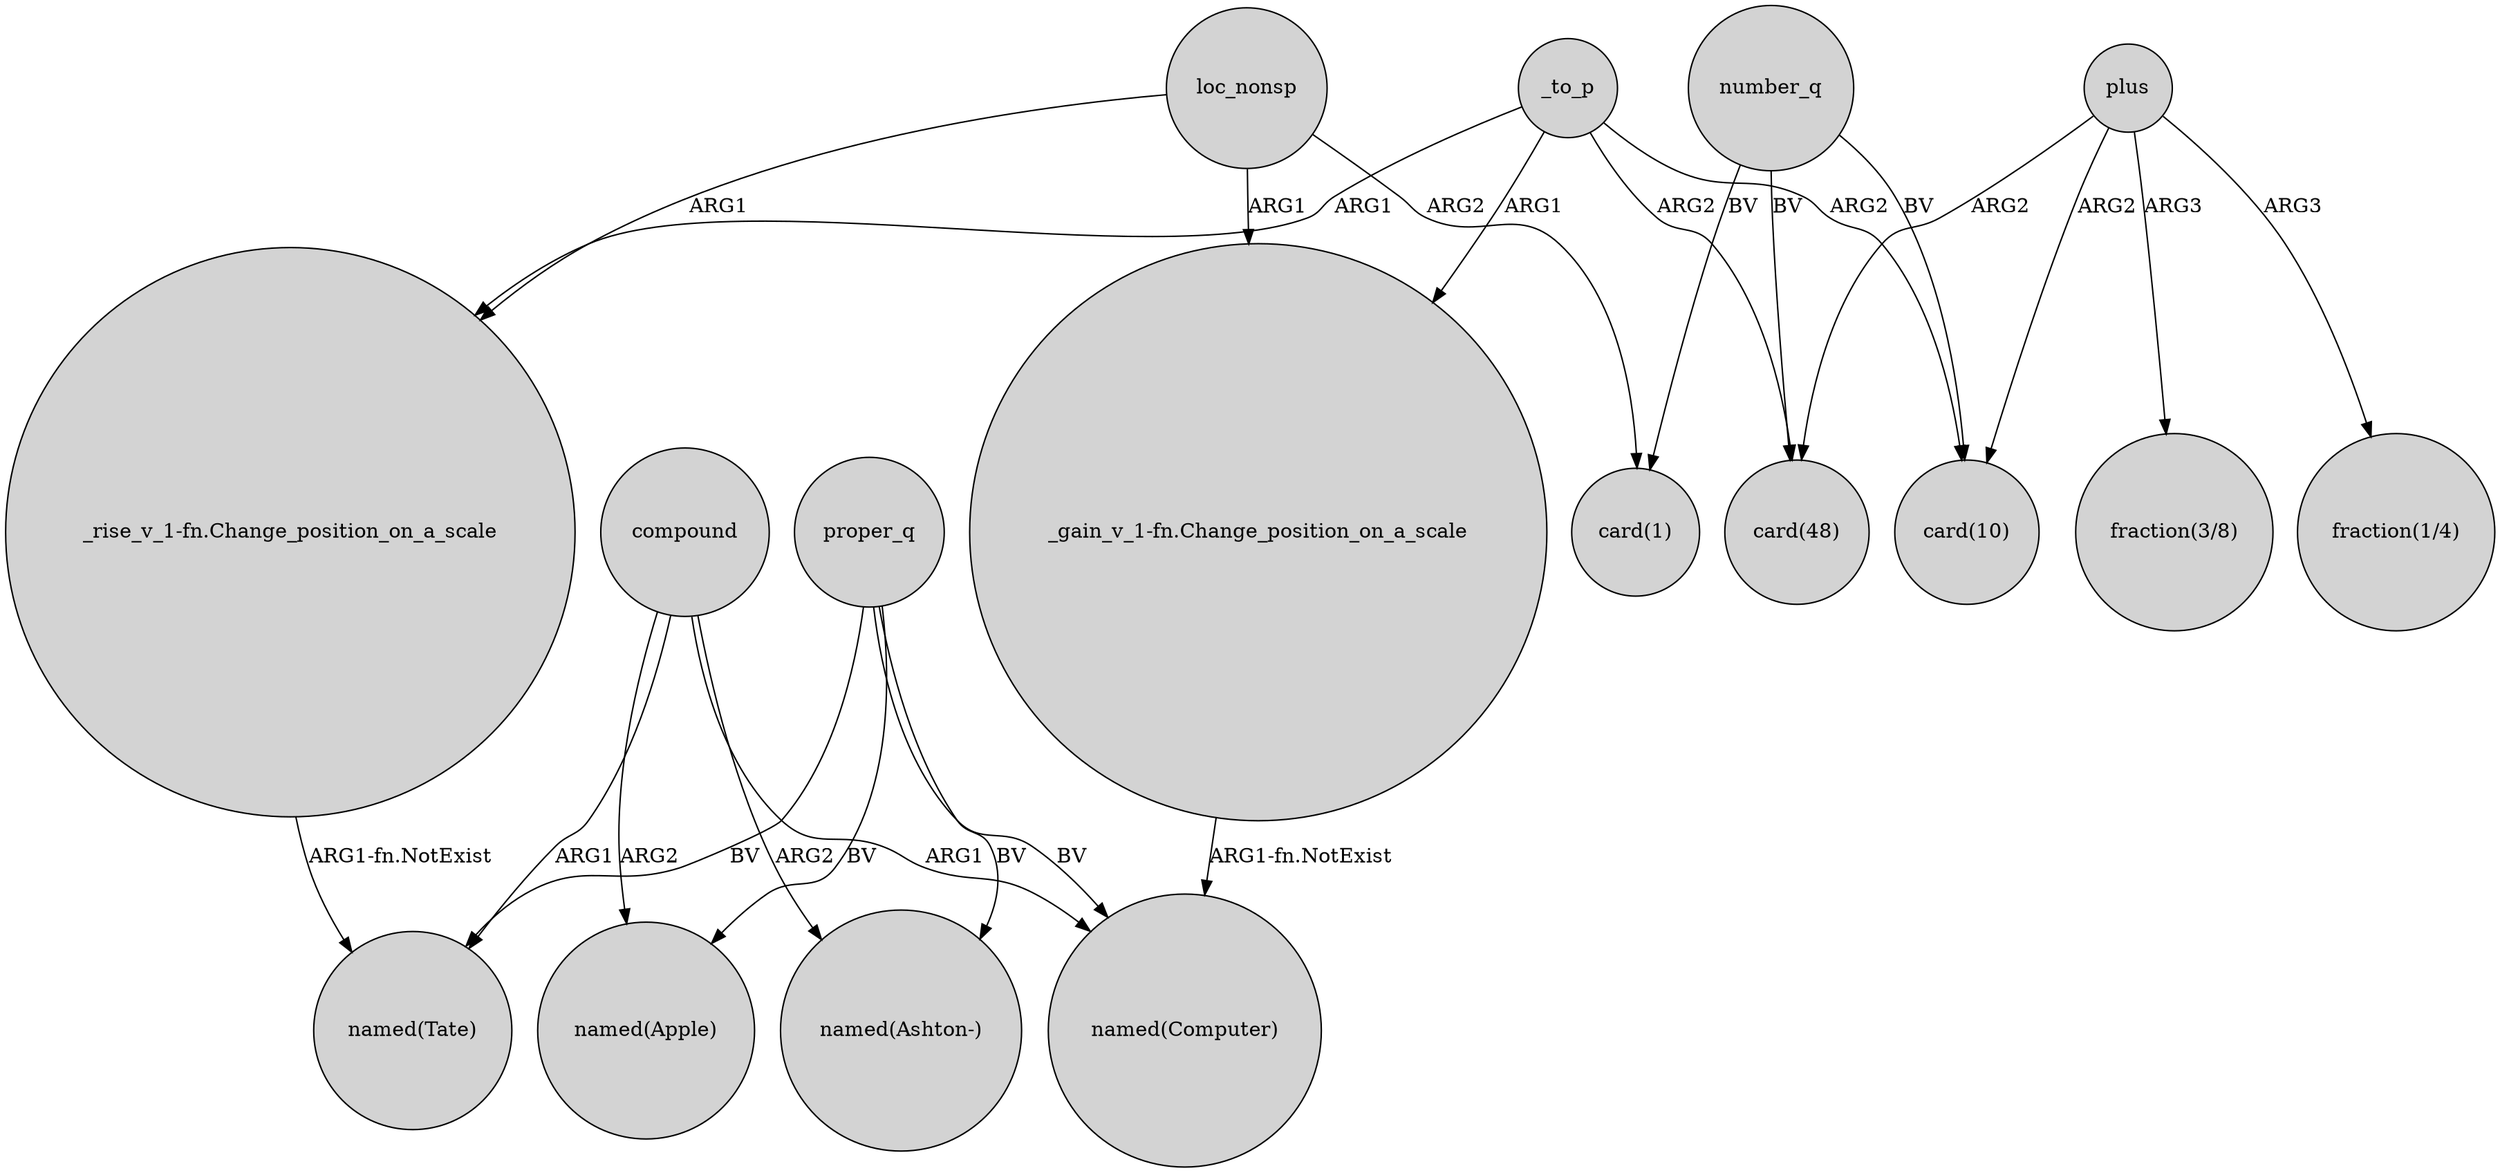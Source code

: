 digraph {
	node [shape=circle style=filled]
	_to_p -> "_gain_v_1-fn.Change_position_on_a_scale" [label=ARG1]
	plus -> "card(48)" [label=ARG2]
	plus -> "fraction(1/4)" [label=ARG3]
	number_q -> "card(10)" [label=BV]
	loc_nonsp -> "card(1)" [label=ARG2]
	proper_q -> "named(Apple)" [label=BV]
	"_rise_v_1-fn.Change_position_on_a_scale" -> "named(Tate)" [label="ARG1-fn.NotExist"]
	plus -> "card(10)" [label=ARG2]
	_to_p -> "card(48)" [label=ARG2]
	compound -> "named(Computer)" [label=ARG1]
	plus -> "fraction(3/8)" [label=ARG3]
	loc_nonsp -> "_rise_v_1-fn.Change_position_on_a_scale" [label=ARG1]
	loc_nonsp -> "_gain_v_1-fn.Change_position_on_a_scale" [label=ARG1]
	compound -> "named(Tate)" [label=ARG1]
	_to_p -> "card(10)" [label=ARG2]
	"_gain_v_1-fn.Change_position_on_a_scale" -> "named(Computer)" [label="ARG1-fn.NotExist"]
	number_q -> "card(1)" [label=BV]
	proper_q -> "named(Computer)" [label=BV]
	compound -> "named(Apple)" [label=ARG2]
	compound -> "named(Ashton-)" [label=ARG2]
	_to_p -> "_rise_v_1-fn.Change_position_on_a_scale" [label=ARG1]
	proper_q -> "named(Ashton-)" [label=BV]
	number_q -> "card(48)" [label=BV]
	proper_q -> "named(Tate)" [label=BV]
}
